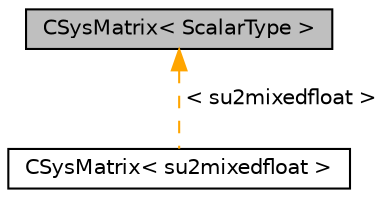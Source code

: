digraph "CSysMatrix&lt; ScalarType &gt;"
{
 // LATEX_PDF_SIZE
  edge [fontname="Helvetica",fontsize="10",labelfontname="Helvetica",labelfontsize="10"];
  node [fontname="Helvetica",fontsize="10",shape=record];
  Node1 [label="CSysMatrix\< ScalarType \>",height=0.2,width=0.4,color="black", fillcolor="grey75", style="filled", fontcolor="black",tooltip="Main class for defining block-compressed-row-storage sparse matrices."];
  Node1 -> Node2 [dir="back",color="orange",fontsize="10",style="dashed",label=" \< su2mixedfloat \>" ,fontname="Helvetica"];
  Node2 [label="CSysMatrix\< su2mixedfloat \>",height=0.2,width=0.4,color="black", fillcolor="white", style="filled",URL="$classCSysMatrix.html",tooltip=" "];
}
